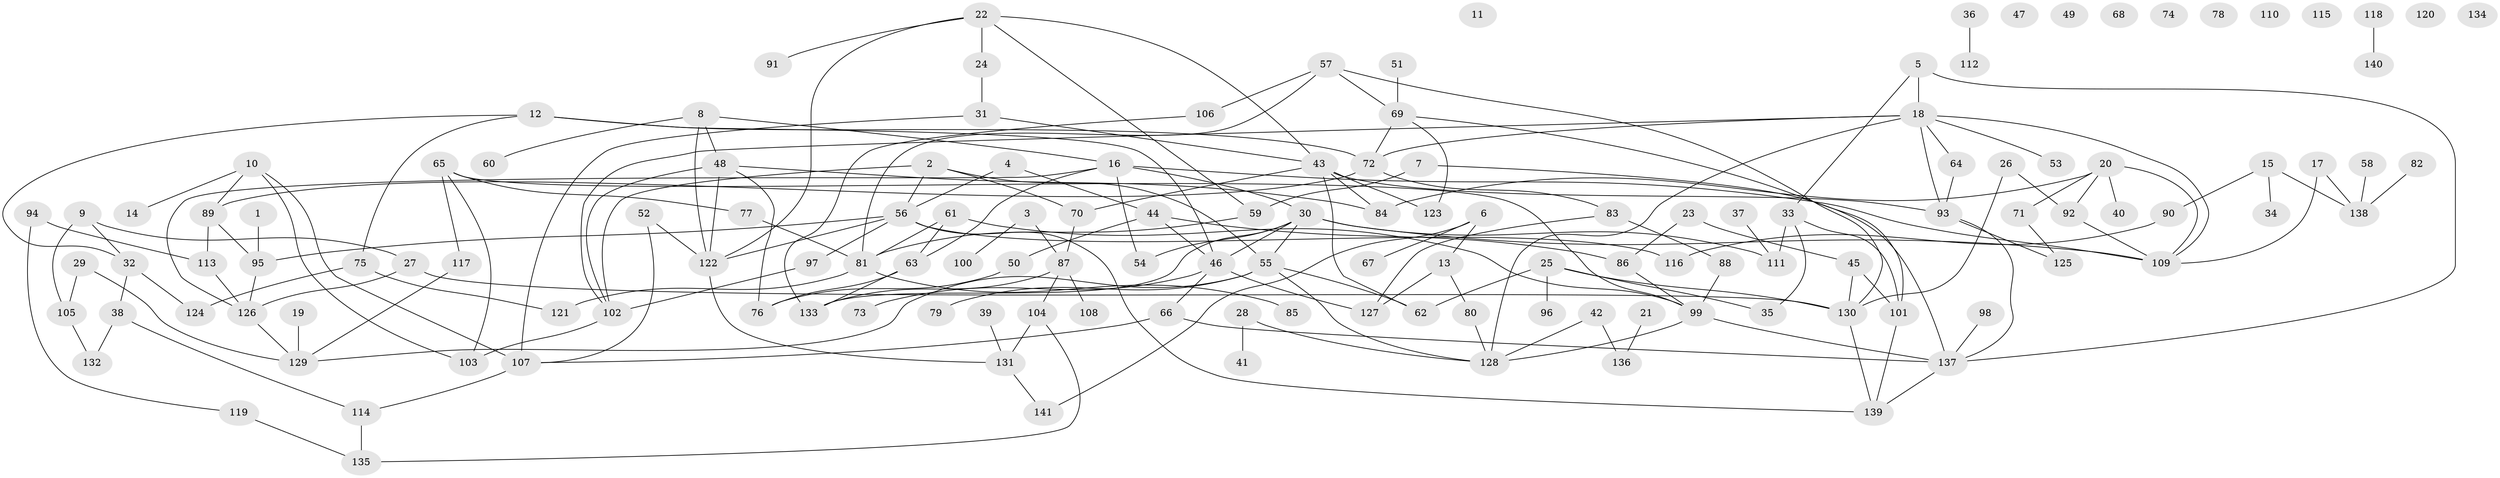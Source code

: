 // coarse degree distribution, {1: 0.19801980198019803, 5: 0.0594059405940594, 2: 0.19801980198019803, 4: 0.1188118811881188, 3: 0.15841584158415842, 6: 0.0594059405940594, 7: 0.039603960396039604, 0: 0.10891089108910891, 8: 0.019801980198019802, 12: 0.009900990099009901, 10: 0.009900990099009901, 9: 0.009900990099009901, 11: 0.009900990099009901}
// Generated by graph-tools (version 1.1) at 2025/41/03/06/25 10:41:23]
// undirected, 141 vertices, 197 edges
graph export_dot {
graph [start="1"]
  node [color=gray90,style=filled];
  1;
  2;
  3;
  4;
  5;
  6;
  7;
  8;
  9;
  10;
  11;
  12;
  13;
  14;
  15;
  16;
  17;
  18;
  19;
  20;
  21;
  22;
  23;
  24;
  25;
  26;
  27;
  28;
  29;
  30;
  31;
  32;
  33;
  34;
  35;
  36;
  37;
  38;
  39;
  40;
  41;
  42;
  43;
  44;
  45;
  46;
  47;
  48;
  49;
  50;
  51;
  52;
  53;
  54;
  55;
  56;
  57;
  58;
  59;
  60;
  61;
  62;
  63;
  64;
  65;
  66;
  67;
  68;
  69;
  70;
  71;
  72;
  73;
  74;
  75;
  76;
  77;
  78;
  79;
  80;
  81;
  82;
  83;
  84;
  85;
  86;
  87;
  88;
  89;
  90;
  91;
  92;
  93;
  94;
  95;
  96;
  97;
  98;
  99;
  100;
  101;
  102;
  103;
  104;
  105;
  106;
  107;
  108;
  109;
  110;
  111;
  112;
  113;
  114;
  115;
  116;
  117;
  118;
  119;
  120;
  121;
  122;
  123;
  124;
  125;
  126;
  127;
  128;
  129;
  130;
  131;
  132;
  133;
  134;
  135;
  136;
  137;
  138;
  139;
  140;
  141;
  1 -- 95;
  2 -- 55;
  2 -- 56;
  2 -- 70;
  2 -- 102;
  3 -- 87;
  3 -- 100;
  4 -- 44;
  4 -- 56;
  5 -- 18;
  5 -- 33;
  5 -- 137;
  6 -- 13;
  6 -- 67;
  6 -- 141;
  7 -- 59;
  7 -- 137;
  8 -- 16;
  8 -- 48;
  8 -- 60;
  8 -- 122;
  9 -- 27;
  9 -- 32;
  9 -- 105;
  10 -- 14;
  10 -- 89;
  10 -- 103;
  10 -- 107;
  12 -- 32;
  12 -- 46;
  12 -- 72;
  12 -- 75;
  13 -- 80;
  13 -- 127;
  15 -- 34;
  15 -- 90;
  15 -- 138;
  16 -- 30;
  16 -- 54;
  16 -- 63;
  16 -- 109;
  16 -- 126;
  17 -- 109;
  17 -- 138;
  18 -- 53;
  18 -- 64;
  18 -- 72;
  18 -- 93;
  18 -- 102;
  18 -- 109;
  18 -- 128;
  19 -- 129;
  20 -- 40;
  20 -- 71;
  20 -- 84;
  20 -- 92;
  20 -- 109;
  21 -- 136;
  22 -- 24;
  22 -- 43;
  22 -- 59;
  22 -- 91;
  22 -- 122;
  23 -- 45;
  23 -- 86;
  24 -- 31;
  25 -- 35;
  25 -- 62;
  25 -- 96;
  25 -- 130;
  26 -- 92;
  26 -- 130;
  27 -- 126;
  27 -- 130;
  28 -- 41;
  28 -- 128;
  29 -- 105;
  29 -- 129;
  30 -- 46;
  30 -- 54;
  30 -- 55;
  30 -- 109;
  30 -- 111;
  30 -- 133;
  31 -- 43;
  31 -- 107;
  32 -- 38;
  32 -- 124;
  33 -- 35;
  33 -- 101;
  33 -- 111;
  36 -- 112;
  37 -- 111;
  38 -- 114;
  38 -- 132;
  39 -- 131;
  42 -- 128;
  42 -- 136;
  43 -- 62;
  43 -- 70;
  43 -- 84;
  43 -- 93;
  43 -- 123;
  44 -- 46;
  44 -- 50;
  44 -- 86;
  45 -- 101;
  45 -- 130;
  46 -- 66;
  46 -- 73;
  46 -- 127;
  48 -- 76;
  48 -- 84;
  48 -- 102;
  48 -- 122;
  50 -- 76;
  51 -- 69;
  52 -- 107;
  52 -- 122;
  55 -- 62;
  55 -- 79;
  55 -- 128;
  55 -- 129;
  56 -- 95;
  56 -- 97;
  56 -- 116;
  56 -- 122;
  56 -- 139;
  57 -- 69;
  57 -- 81;
  57 -- 106;
  57 -- 130;
  58 -- 138;
  59 -- 81;
  61 -- 63;
  61 -- 81;
  61 -- 99;
  63 -- 76;
  63 -- 133;
  64 -- 93;
  65 -- 77;
  65 -- 99;
  65 -- 103;
  65 -- 117;
  66 -- 107;
  66 -- 137;
  69 -- 72;
  69 -- 101;
  69 -- 123;
  70 -- 87;
  71 -- 125;
  72 -- 83;
  72 -- 89;
  75 -- 121;
  75 -- 124;
  77 -- 81;
  80 -- 128;
  81 -- 85;
  81 -- 121;
  82 -- 138;
  83 -- 88;
  83 -- 127;
  86 -- 99;
  87 -- 104;
  87 -- 108;
  87 -- 133;
  88 -- 99;
  89 -- 95;
  89 -- 113;
  90 -- 116;
  92 -- 109;
  93 -- 125;
  93 -- 137;
  94 -- 113;
  94 -- 119;
  95 -- 126;
  97 -- 102;
  98 -- 137;
  99 -- 128;
  99 -- 137;
  101 -- 139;
  102 -- 103;
  104 -- 131;
  104 -- 135;
  105 -- 132;
  106 -- 133;
  107 -- 114;
  113 -- 126;
  114 -- 135;
  117 -- 129;
  118 -- 140;
  119 -- 135;
  122 -- 131;
  126 -- 129;
  130 -- 139;
  131 -- 141;
  137 -- 139;
}
